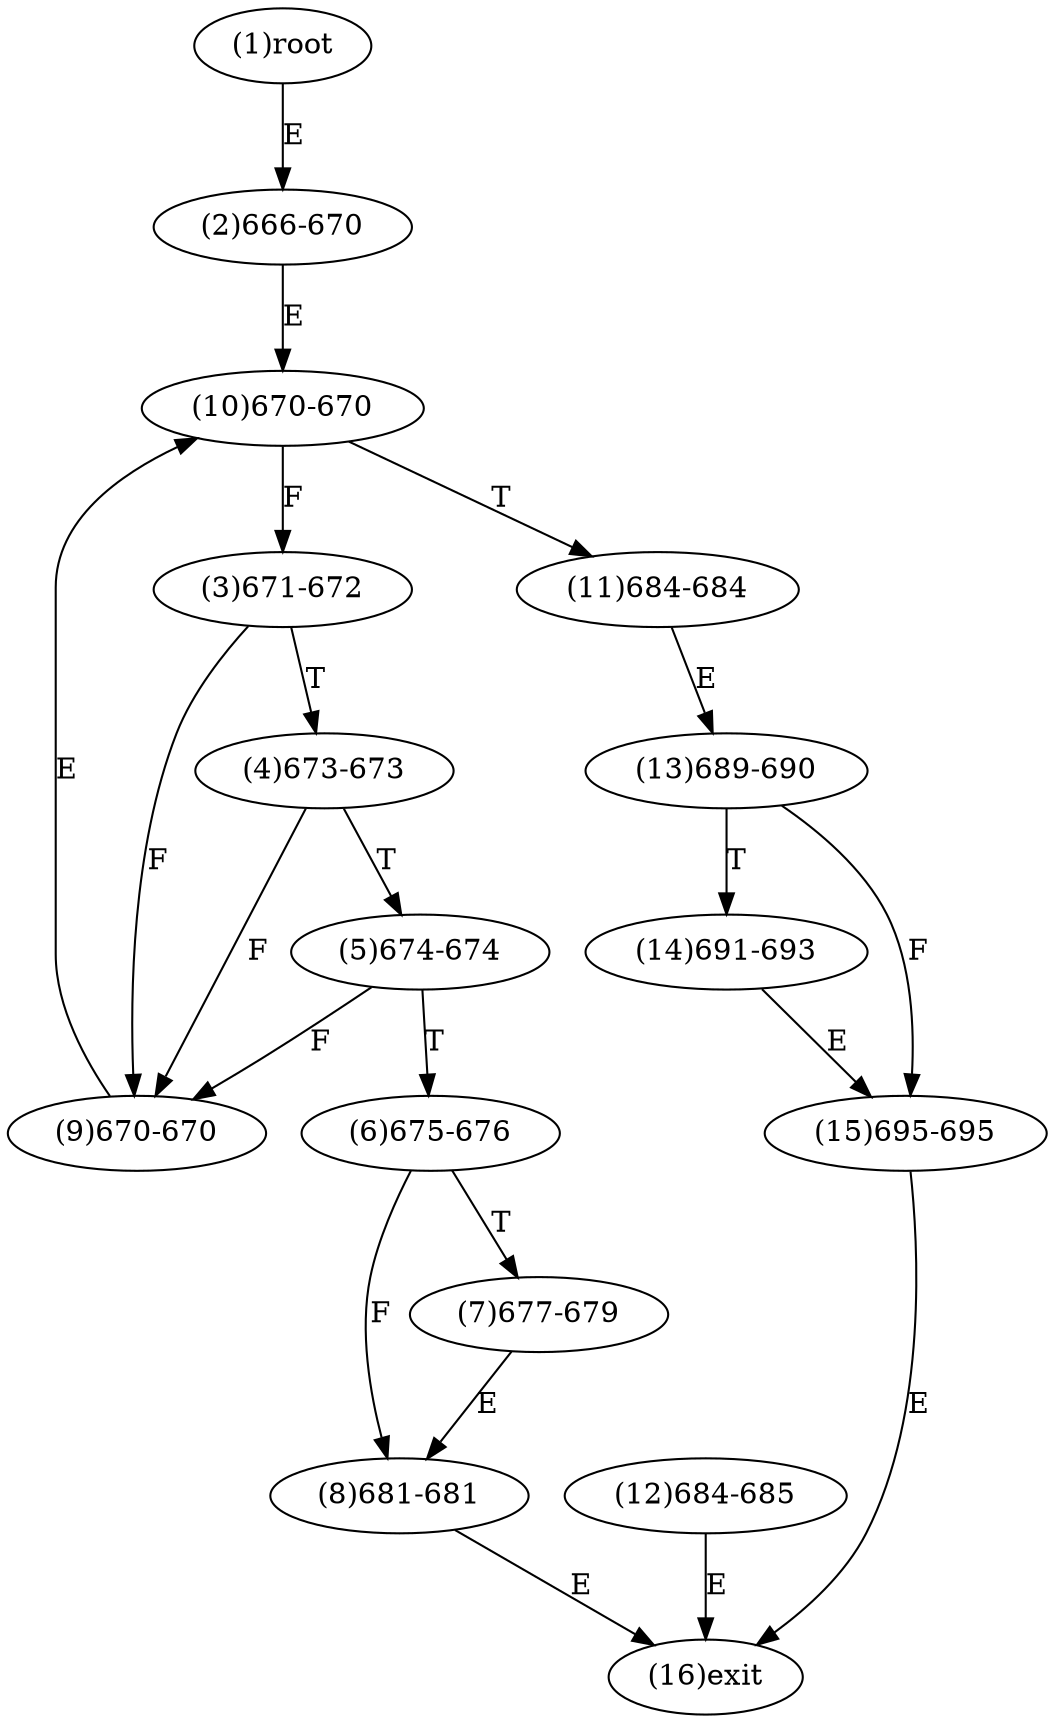 digraph "" { 
1[ label="(1)root"];
2[ label="(2)666-670"];
3[ label="(3)671-672"];
4[ label="(4)673-673"];
5[ label="(5)674-674"];
6[ label="(6)675-676"];
7[ label="(7)677-679"];
8[ label="(8)681-681"];
9[ label="(9)670-670"];
10[ label="(10)670-670"];
11[ label="(11)684-684"];
12[ label="(12)684-685"];
13[ label="(13)689-690"];
14[ label="(14)691-693"];
15[ label="(15)695-695"];
16[ label="(16)exit"];
1->2[ label="E"];
2->10[ label="E"];
3->9[ label="F"];
3->4[ label="T"];
4->9[ label="F"];
4->5[ label="T"];
5->9[ label="F"];
5->6[ label="T"];
6->8[ label="F"];
6->7[ label="T"];
7->8[ label="E"];
8->16[ label="E"];
9->10[ label="E"];
10->3[ label="F"];
10->11[ label="T"];
11->13[ label="E"];
12->16[ label="E"];
13->15[ label="F"];
13->14[ label="T"];
14->15[ label="E"];
15->16[ label="E"];
}